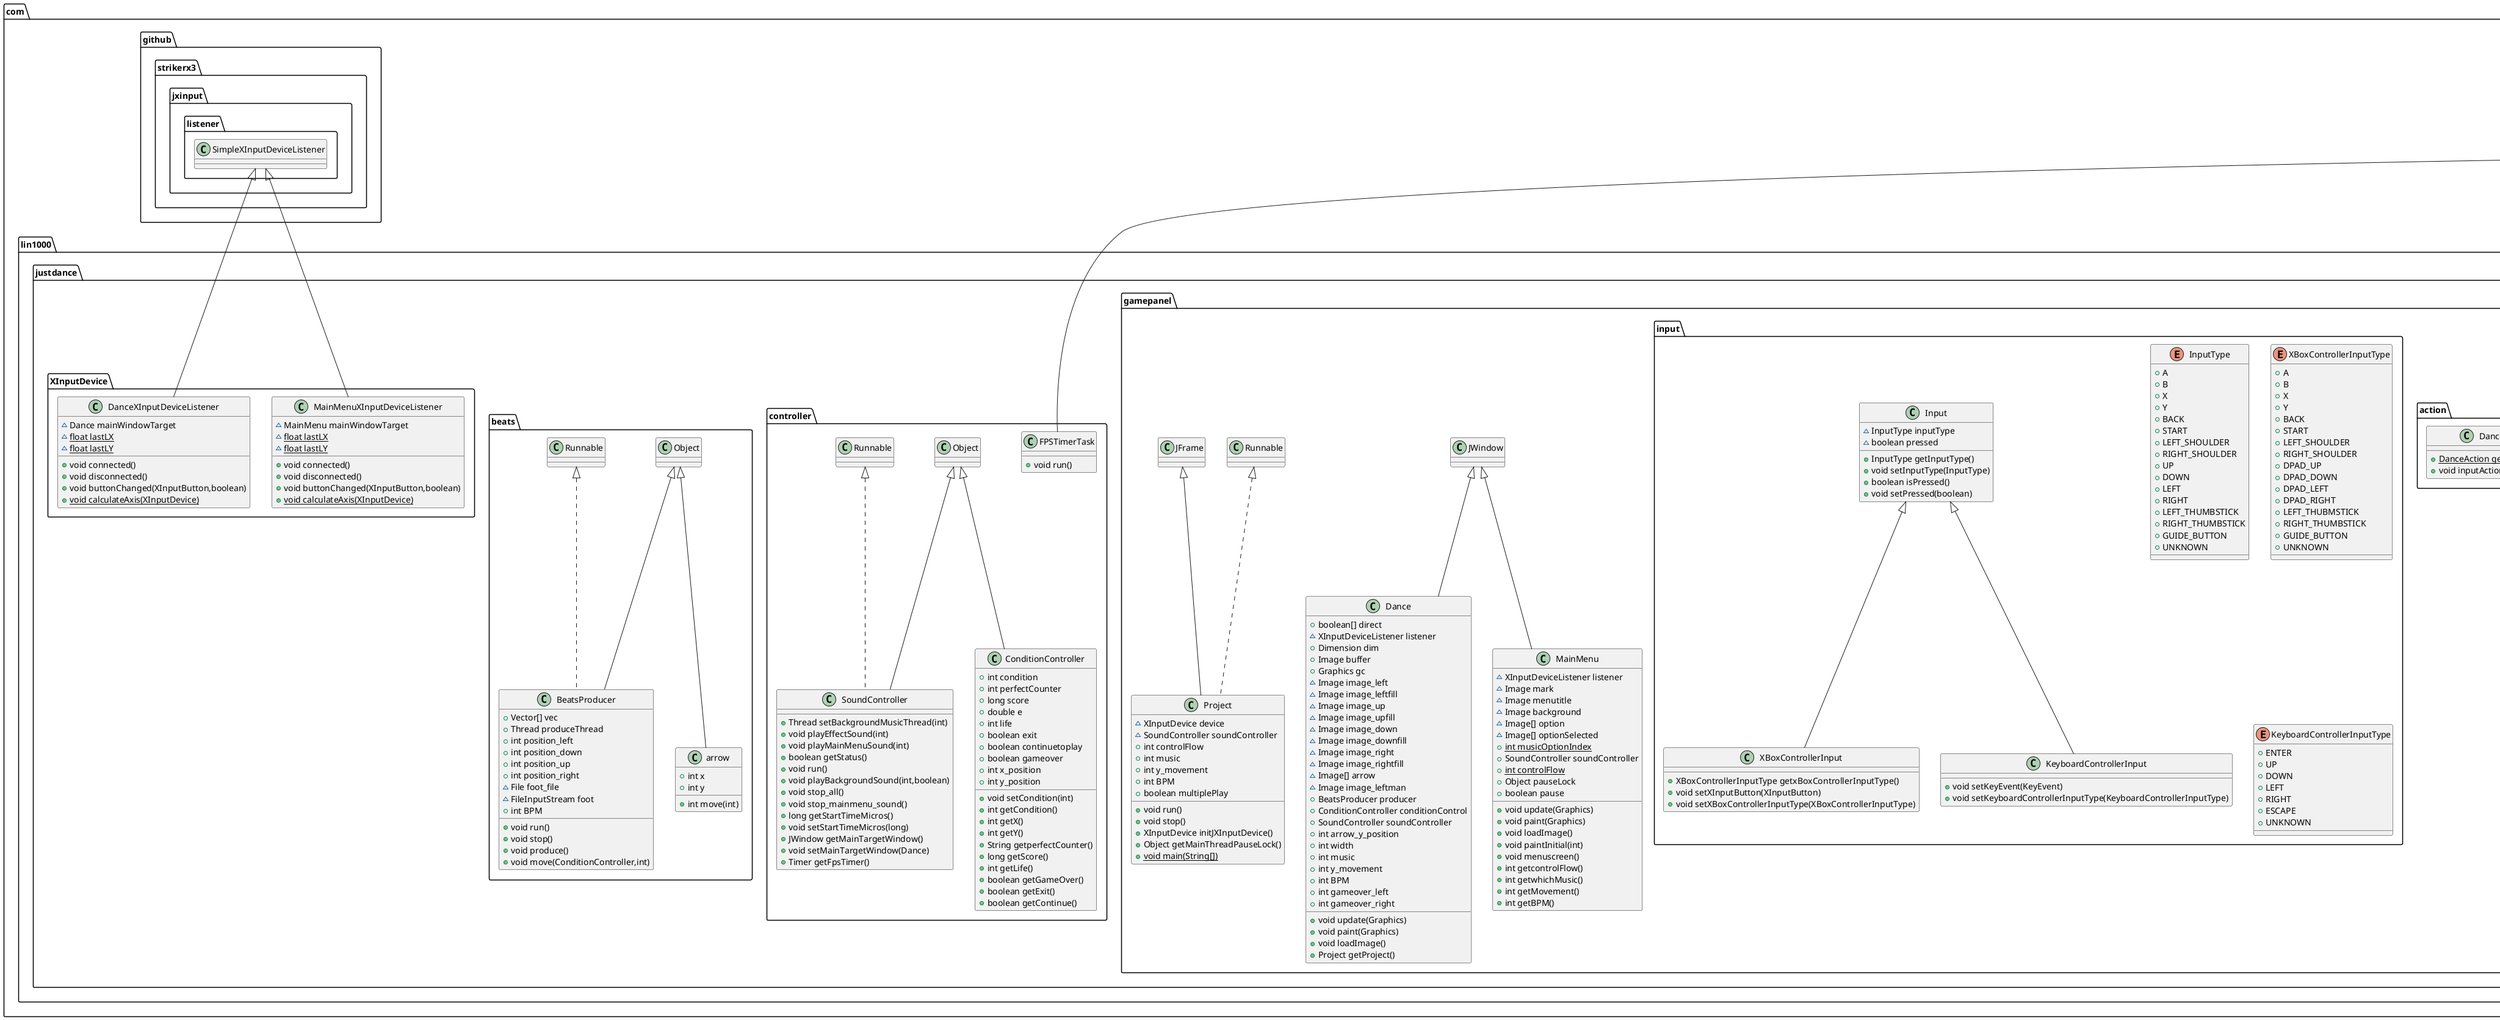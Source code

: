 @startuml
class com.lin1000.justdance.gamepanel.action.MainMenuAction {
+ {static} MainMenuAction getInstance()
+ void inputAction(Input,MainMenu)
}

class com.lin1000.justdance.controller.ConditionController {
+ int condition
+ int perfectCounter
+ long score
+ double e
+ int life
+ boolean exit
+ boolean continuetoplay
+ boolean gameover
+ int x_position
+ int y_position
+ void setCondition(int)
+ int getCondition()
+ int getX()
+ int getY()
+ String getperfectCounter()
+ long getScore()
+ int getLife()
+ boolean getGameOver()
+ boolean getExit()
+ boolean getContinue()
}


class com.lin1000.justdance.beats.arrow {
+ int x
+ int y
+ int move(int)
}


class com.lin1000.justdance.gamepanel.input.Input {
~ InputType inputType
~ boolean pressed
+ InputType getInputType()
+ void setInputType(InputType)
+ boolean isPressed()
+ void setPressed(boolean)
}


enum com.lin1000.justdance.gamepanel.input.InputType {
+  A
+  B
+  X
+  Y
+  BACK
+  START
+  LEFT_SHOULDER
+  RIGHT_SHOULDER
+  UP
+  DOWN
+  LEFT
+  RIGHT
+  LEFT_THUMBSTICK
+  RIGHT_THUMBSTICK
+  GUIDE_BUTTON
+  UNKNOWN
}

class com.lin1000.justdance.gamepanel.action.DanceAction {
+ {static} DanceAction getInstance()
+ void inputAction(Input,Dance)
}

class com.lin1000.justdance.XInputDevice.MainMenuXInputDeviceListener {
~ MainMenu mainWindowTarget
~ {static} float lastLX
~ {static} float lastLY
+ void connected()
+ void disconnected()
+ void buttonChanged(XInputButton,boolean)
+ {static} void calculateAxis(XInputDevice)
}


class com.lin1000.justdance.gamepanel.input.XBoxControllerInput {
+ XBoxControllerInputType getxBoxControllerInputType()
+ void setXInputButton(XInputButton)
+ void setXBoxControllerInputType(XBoxControllerInputType)
}

enum com.lin1000.justdance.gamepanel.input.XBoxControllerInputType {
+  A
+  B
+  X
+  Y
+  BACK
+  START
+  LEFT_SHOULDER
+  RIGHT_SHOULDER
+  DPAD_UP
+  DPAD_DOWN
+  DPAD_LEFT
+  DPAD_RIGHT
+  LEFT_THUBMSTICK
+  RIGHT_THUMBSTICK
+  GUIDE_BUTTON
+  UNKNOWN
}

class com.lin1000.justdance.beats.BeatsProducer {
+ Vector[] vec
+ Thread produceThread
+ int position_left
+ int position_down
+ int position_up
+ int position_right
~ File foot_file
~ FileInputStream foot
+ int BPM
+ void run()
+ void stop()
+ void produce()
+ void move(ConditionController,int)
}


class com.lin1000.justdance.gamepanel.Dance {
+ boolean[] direct
~ XInputDeviceListener listener
+ Dimension dim
+ Image buffer
+ Graphics gc
~ Image image_left
~ Image image_leftfill
~ Image image_up
~ Image image_upfill
~ Image image_down
~ Image image_downfill
~ Image image_right
~ Image image_rightfill
~ Image[] arrow
~ Image image_leftman
+ BeatsProducer producer
+ ConditionController conditionControl
+ SoundController soundController
+ int arrow_y_position
+ int width
+ int music
+ int y_movement
+ int BPM
+ int gameover_left
+ int gameover_right
+ void update(Graphics)
+ void paint(Graphics)
+ void loadImage()
+ Project getProject()
}


class com.lin1000.justdance.gamepanel.input.KeyboardControllerInput {
+ void setKeyEvent(KeyEvent)
+ void setKeyboardControllerInputType(KeyboardControllerInputType)
}

enum com.lin1000.justdance.gamepanel.input.KeyboardControllerInputType {
+  ENTER
+  UP
+  DOWN
+  LEFT
+  RIGHT
+  ESCAPE
+  UNKNOWN
}

class com.lin1000.justdance.controller.FPSTimerTask {
+ void run()
}

class com.lin1000.justdance.gamepanel.MainMenu {
~ XInputDeviceListener listener
~ Image mark
~ Image menutitle
~ Image background
~ Image[] option
~ Image[] optionSelected
+ {static} int musicOptionIndex
+ SoundController soundController
+ {static} int controlFlow
+ Object pauseLock
+ boolean pause
+ void update(Graphics)
+ void paint(Graphics)
+ void loadImage()
+ void paintInitial(int)
+ void menuscreen()
+ int getcontrolFlow()
+ int getwhichMusic()
+ int getMovement()
+ int getBPM()
}


class com.lin1000.justdance.controller.SoundController {
+ Thread setBackgroundMusicThread(int)
+ void playEffectSound(int)
+ void playMainMenuSound(int)
+ boolean getStatus()
+ void run()
+ void playBackgroundSound(int,boolean)
+ void stop_all()
+ void stop_mainmenu_sound()
+ long getStartTimeMicros()
+ void setStartTimeMicros(long)
+ JWindow getMainTargetWindow()
+ void setMainTargetWindow(Dance)
+ Timer getFpsTimer()
}

class com.lin1000.justdance.XInputDevice.DanceXInputDeviceListener {
~ Dance mainWindowTarget
~ {static} float lastLX
~ {static} float lastLY
+ void connected()
+ void disconnected()
+ void buttonChanged(XInputButton,boolean)
+ {static} void calculateAxis(XInputDevice)
}


class com.lin1000.justdance.gamepanel.Project {
~ XInputDevice device
~ SoundController soundController
+ int controlFlow
+ int music
+ int y_movement
+ int BPM
+ boolean multiplePlay
+ void run()
+ void stop()
+ XInputDevice initJXInputDevice()
+ Object getMainThreadPauseLock()
+ {static} void main(String[])
}




com.lin1000.justdance.controller.Object <|-- com.lin1000.justdance.controller.ConditionController
com.lin1000.justdance.beats.Object <|-- com.lin1000.justdance.beats.arrow
com.github.strikerx3.jxinput.listener.SimpleXInputDeviceListener <|-- com.lin1000.justdance.XInputDevice.MainMenuXInputDeviceListener
com.lin1000.justdance.gamepanel.input.Input <|-- com.lin1000.justdance.gamepanel.input.XBoxControllerInput
com.lin1000.justdance.beats.Runnable <|.. com.lin1000.justdance.beats.BeatsProducer
com.lin1000.justdance.beats.Object <|-- com.lin1000.justdance.beats.BeatsProducer
com.lin1000.justdance.gamepanel.JWindow <|-- com.lin1000.justdance.gamepanel.Dance
com.lin1000.justdance.gamepanel.input.Input <|-- com.lin1000.justdance.gamepanel.input.KeyboardControllerInput
java.util.TimerTask <|-- com.lin1000.justdance.controller.FPSTimerTask
com.lin1000.justdance.gamepanel.JWindow <|-- com.lin1000.justdance.gamepanel.MainMenu
com.lin1000.justdance.controller.Runnable <|.. com.lin1000.justdance.controller.SoundController
com.lin1000.justdance.controller.Object <|-- com.lin1000.justdance.controller.SoundController
com.github.strikerx3.jxinput.listener.SimpleXInputDeviceListener <|-- com.lin1000.justdance.XInputDevice.DanceXInputDeviceListener
com.lin1000.justdance.gamepanel.Runnable <|.. com.lin1000.justdance.gamepanel.Project
com.lin1000.justdance.gamepanel.JFrame <|-- com.lin1000.justdance.gamepanel.Project
@enduml